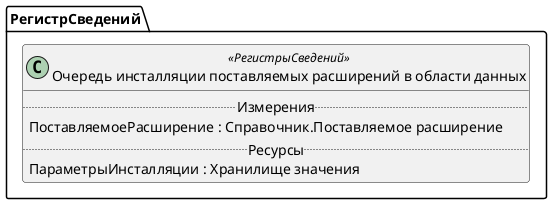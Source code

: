 ﻿@startuml ОчередьИнсталляцииПоставляемыхРасширенийВОбластиДанных
'!include templates.wsd
'..\include templates.wsd
class РегистрСведений.ОчередьИнсталляцииПоставляемыхРасширенийВОбластиДанных as "Очередь инсталляции поставляемых расширений в области данных" <<РегистрыСведений>>
{
..Измерения..
ПоставляемоеРасширение : Справочник.Поставляемое расширение
..Ресурсы..
ПараметрыИнсталляции : Хранилище значения
}
@enduml
